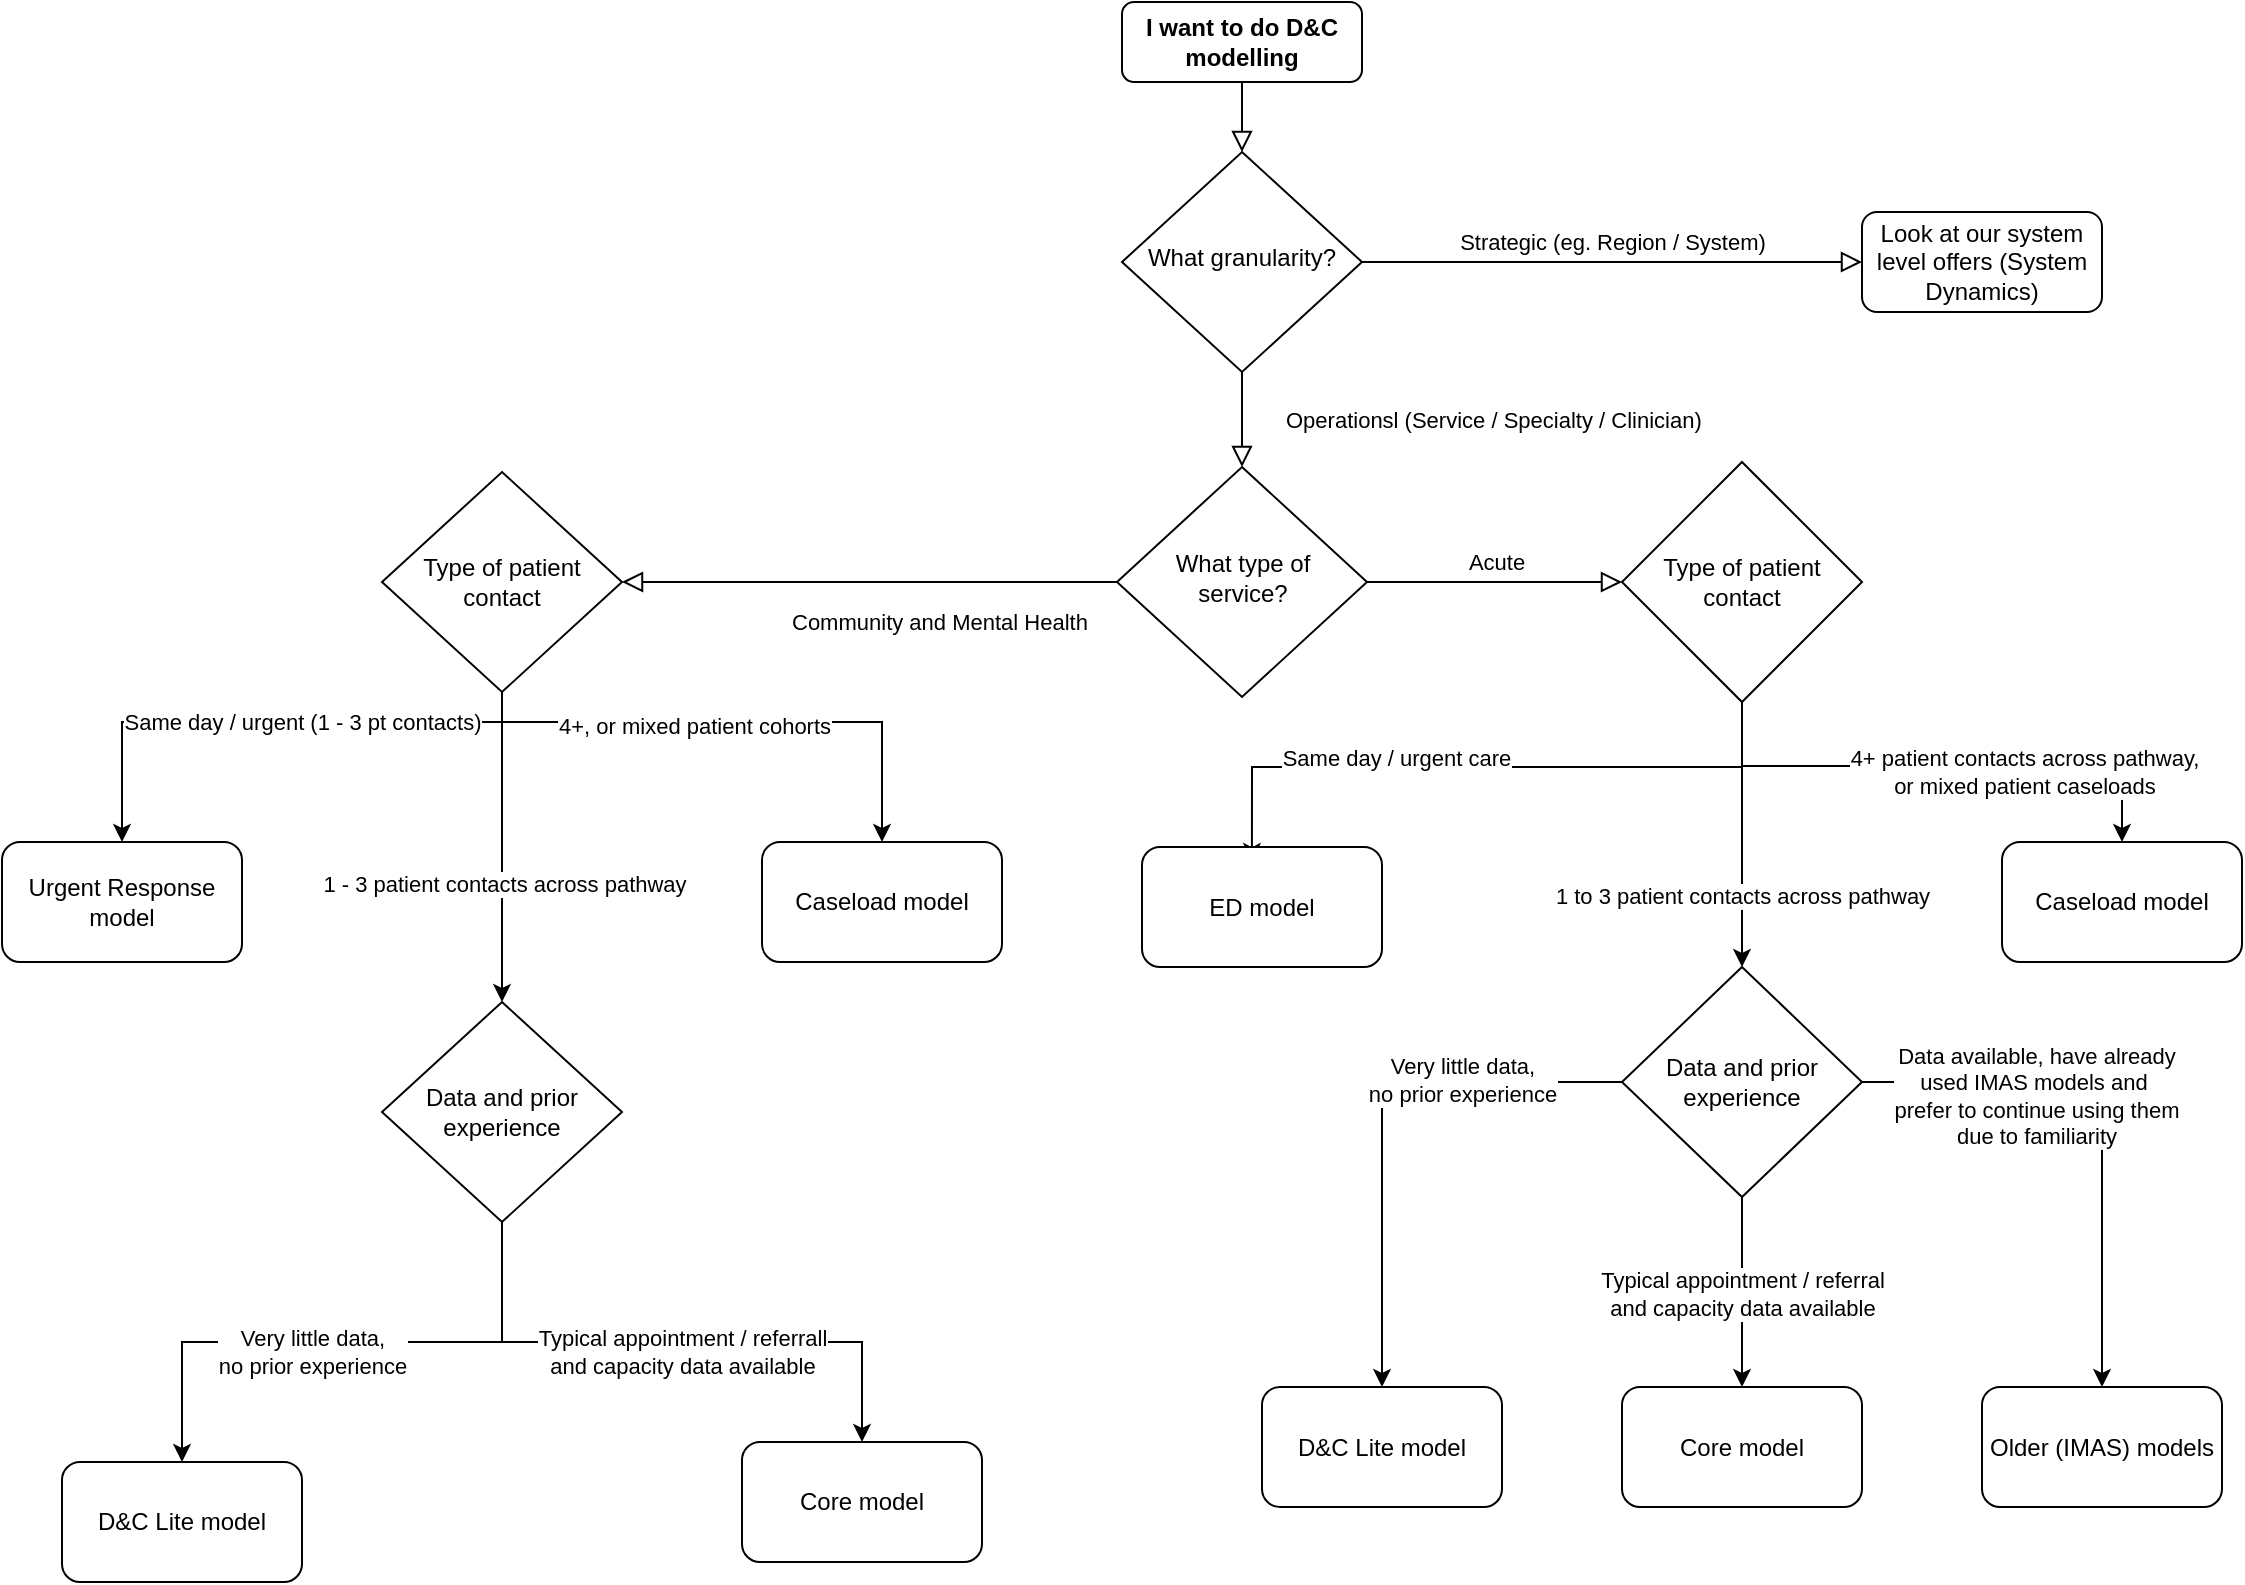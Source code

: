 <mxfile version="21.7.4" type="device">
  <diagram id="C5RBs43oDa-KdzZeNtuy" name="Page-1">
    <mxGraphModel dx="2219" dy="708" grid="1" gridSize="10" guides="1" tooltips="1" connect="1" arrows="1" fold="1" page="1" pageScale="1" pageWidth="1169" pageHeight="827" math="0" shadow="0">
      <root>
        <mxCell id="WIyWlLk6GJQsqaUBKTNV-0" />
        <mxCell id="WIyWlLk6GJQsqaUBKTNV-1" parent="WIyWlLk6GJQsqaUBKTNV-0" />
        <mxCell id="WIyWlLk6GJQsqaUBKTNV-2" value="" style="rounded=0;html=1;jettySize=auto;orthogonalLoop=1;fontSize=11;endArrow=block;endFill=0;endSize=8;strokeWidth=1;shadow=0;labelBackgroundColor=none;edgeStyle=orthogonalEdgeStyle;" parent="WIyWlLk6GJQsqaUBKTNV-1" source="WIyWlLk6GJQsqaUBKTNV-3" target="WIyWlLk6GJQsqaUBKTNV-6" edge="1">
          <mxGeometry relative="1" as="geometry" />
        </mxCell>
        <mxCell id="WIyWlLk6GJQsqaUBKTNV-3" value="I want to do D&amp;amp;C modelling" style="rounded=1;whiteSpace=wrap;html=1;fontSize=12;glass=0;strokeWidth=1;shadow=0;fontStyle=1" parent="WIyWlLk6GJQsqaUBKTNV-1" vertex="1">
          <mxGeometry x="-580" y="19" width="120" height="40" as="geometry" />
        </mxCell>
        <mxCell id="WIyWlLk6GJQsqaUBKTNV-4" value="Operationsl (Service / Specialty / Clinician)" style="rounded=0;html=1;jettySize=auto;orthogonalLoop=1;fontSize=11;endArrow=block;endFill=0;endSize=8;strokeWidth=1;shadow=0;labelBackgroundColor=none;edgeStyle=orthogonalEdgeStyle;align=left;" parent="WIyWlLk6GJQsqaUBKTNV-1" source="WIyWlLk6GJQsqaUBKTNV-6" target="WIyWlLk6GJQsqaUBKTNV-10" edge="1">
          <mxGeometry y="20" relative="1" as="geometry">
            <mxPoint as="offset" />
          </mxGeometry>
        </mxCell>
        <mxCell id="WIyWlLk6GJQsqaUBKTNV-5" value="Strategic (eg. Region / System)" style="edgeStyle=orthogonalEdgeStyle;rounded=0;html=1;jettySize=auto;orthogonalLoop=1;fontSize=11;endArrow=block;endFill=0;endSize=8;strokeWidth=1;shadow=0;labelBackgroundColor=none;" parent="WIyWlLk6GJQsqaUBKTNV-1" source="WIyWlLk6GJQsqaUBKTNV-6" target="WIyWlLk6GJQsqaUBKTNV-7" edge="1">
          <mxGeometry y="10" relative="1" as="geometry">
            <mxPoint as="offset" />
          </mxGeometry>
        </mxCell>
        <mxCell id="WIyWlLk6GJQsqaUBKTNV-6" value="What granularity?" style="rhombus;whiteSpace=wrap;html=1;shadow=0;fontFamily=Helvetica;fontSize=12;align=center;strokeWidth=1;spacing=6;spacingTop=-4;" parent="WIyWlLk6GJQsqaUBKTNV-1" vertex="1">
          <mxGeometry x="-580" y="94" width="120" height="110" as="geometry" />
        </mxCell>
        <UserObject label="Look at our system level offers (System Dynamics)" link="https://future.nhs.uk/Demand_Capacity/view?objectId=37445680" id="WIyWlLk6GJQsqaUBKTNV-7">
          <mxCell style="rounded=1;whiteSpace=wrap;html=1;fontSize=12;glass=0;strokeWidth=1;shadow=0;" parent="WIyWlLk6GJQsqaUBKTNV-1" vertex="1">
            <mxGeometry x="-210" y="124" width="120" height="50" as="geometry" />
          </mxCell>
        </UserObject>
        <mxCell id="WIyWlLk6GJQsqaUBKTNV-8" value="&lt;div style=&quot;&quot;&gt;&lt;span style=&quot;background-color: initial;&quot;&gt;Community and Mental Health&lt;/span&gt;&lt;/div&gt;" style="rounded=0;html=1;jettySize=auto;orthogonalLoop=1;fontSize=11;endArrow=block;endFill=0;endSize=8;strokeWidth=1;shadow=0;labelBackgroundColor=none;edgeStyle=orthogonalEdgeStyle;align=left;entryX=1;entryY=0.5;entryDx=0;entryDy=0;" parent="WIyWlLk6GJQsqaUBKTNV-1" source="WIyWlLk6GJQsqaUBKTNV-10" target="3hPNHfaZrTBT4hm4cYUa-2" edge="1">
          <mxGeometry x="0.333" y="20" relative="1" as="geometry">
            <mxPoint as="offset" />
            <mxPoint x="-880" y="309" as="targetPoint" />
            <Array as="points">
              <mxPoint x="-710" y="309" />
              <mxPoint x="-710" y="309" />
            </Array>
          </mxGeometry>
        </mxCell>
        <mxCell id="WIyWlLk6GJQsqaUBKTNV-9" value="Acute" style="edgeStyle=orthogonalEdgeStyle;rounded=0;html=1;jettySize=auto;orthogonalLoop=1;fontSize=11;endArrow=block;endFill=0;endSize=8;strokeWidth=1;shadow=0;labelBackgroundColor=none;entryX=0;entryY=0.5;entryDx=0;entryDy=0;align=center;exitX=1;exitY=0.5;exitDx=0;exitDy=0;" parent="WIyWlLk6GJQsqaUBKTNV-1" source="WIyWlLk6GJQsqaUBKTNV-10" target="3hPNHfaZrTBT4hm4cYUa-1" edge="1">
          <mxGeometry y="10" relative="1" as="geometry">
            <mxPoint as="offset" />
            <mxPoint x="-557.5" y="311.5" as="sourcePoint" />
            <mxPoint x="-380" y="311.5" as="targetPoint" />
          </mxGeometry>
        </mxCell>
        <mxCell id="WIyWlLk6GJQsqaUBKTNV-10" value="What type of service?" style="rhombus;whiteSpace=wrap;html=1;shadow=0;fontFamily=Helvetica;fontSize=12;align=center;strokeWidth=1;spacing=6;spacingTop=-4;" parent="WIyWlLk6GJQsqaUBKTNV-1" vertex="1">
          <mxGeometry x="-582.5" y="251.5" width="125" height="115" as="geometry" />
        </mxCell>
        <mxCell id="3hPNHfaZrTBT4hm4cYUa-14" value="" style="edgeStyle=orthogonalEdgeStyle;rounded=0;orthogonalLoop=1;jettySize=auto;html=1;entryX=0.5;entryY=0;entryDx=0;entryDy=0;" parent="WIyWlLk6GJQsqaUBKTNV-1" source="3hPNHfaZrTBT4hm4cYUa-1" target="3hPNHfaZrTBT4hm4cYUa-23" edge="1">
          <mxGeometry relative="1" as="geometry">
            <mxPoint x="-270" y="571.5" as="targetPoint" />
          </mxGeometry>
        </mxCell>
        <mxCell id="3hPNHfaZrTBT4hm4cYUa-21" value="1 to 3 patient contacts across pathway" style="edgeLabel;html=1;align=center;verticalAlign=middle;resizable=0;points=[];" parent="3hPNHfaZrTBT4hm4cYUa-14" vertex="1" connectable="0">
          <mxGeometry x="0.457" relative="1" as="geometry">
            <mxPoint as="offset" />
          </mxGeometry>
        </mxCell>
        <mxCell id="3hPNHfaZrTBT4hm4cYUa-18" style="edgeStyle=orthogonalEdgeStyle;rounded=0;orthogonalLoop=1;jettySize=auto;html=1;entryX=0.458;entryY=0.117;entryDx=0;entryDy=0;entryPerimeter=0;" parent="WIyWlLk6GJQsqaUBKTNV-1" source="3hPNHfaZrTBT4hm4cYUa-1" target="3hPNHfaZrTBT4hm4cYUa-6" edge="1">
          <mxGeometry relative="1" as="geometry">
            <Array as="points">
              <mxPoint x="-270" y="401.5" />
              <mxPoint x="-515" y="401.5" />
            </Array>
          </mxGeometry>
        </mxCell>
        <mxCell id="3hPNHfaZrTBT4hm4cYUa-20" value="Same day / urgent care" style="edgeLabel;html=1;align=center;verticalAlign=middle;resizable=0;points=[];" parent="3hPNHfaZrTBT4hm4cYUa-18" vertex="1" connectable="0">
          <mxGeometry x="0.267" y="-5" relative="1" as="geometry">
            <mxPoint as="offset" />
          </mxGeometry>
        </mxCell>
        <mxCell id="3hPNHfaZrTBT4hm4cYUa-19" style="edgeStyle=orthogonalEdgeStyle;rounded=0;orthogonalLoop=1;jettySize=auto;html=1;entryX=0.5;entryY=0;entryDx=0;entryDy=0;" parent="WIyWlLk6GJQsqaUBKTNV-1" source="3hPNHfaZrTBT4hm4cYUa-1" target="3hPNHfaZrTBT4hm4cYUa-8" edge="1">
          <mxGeometry relative="1" as="geometry">
            <Array as="points">
              <mxPoint x="-270" y="401" />
              <mxPoint x="-80" y="401" />
            </Array>
          </mxGeometry>
        </mxCell>
        <mxCell id="3hPNHfaZrTBT4hm4cYUa-22" value="4+ patient contacts across pathway, &lt;br&gt;or mixed patient caseloads" style="edgeLabel;html=1;align=center;verticalAlign=middle;resizable=0;points=[];" parent="3hPNHfaZrTBT4hm4cYUa-19" vertex="1" connectable="0">
          <mxGeometry x="0.329" y="-3" relative="1" as="geometry">
            <mxPoint as="offset" />
          </mxGeometry>
        </mxCell>
        <mxCell id="3hPNHfaZrTBT4hm4cYUa-1" value="Type of patient contact" style="rhombus;whiteSpace=wrap;html=1;" parent="WIyWlLk6GJQsqaUBKTNV-1" vertex="1">
          <mxGeometry x="-330" y="249" width="120" height="120" as="geometry" />
        </mxCell>
        <mxCell id="3hPNHfaZrTBT4hm4cYUa-42" style="edgeStyle=orthogonalEdgeStyle;rounded=0;orthogonalLoop=1;jettySize=auto;html=1;entryX=0.5;entryY=0;entryDx=0;entryDy=0;" parent="WIyWlLk6GJQsqaUBKTNV-1" source="3hPNHfaZrTBT4hm4cYUa-2" target="3hPNHfaZrTBT4hm4cYUa-36" edge="1">
          <mxGeometry relative="1" as="geometry" />
        </mxCell>
        <mxCell id="3hPNHfaZrTBT4hm4cYUa-45" value="1 - 3 patient contacts across pathway" style="edgeLabel;html=1;align=center;verticalAlign=middle;resizable=0;points=[];" parent="3hPNHfaZrTBT4hm4cYUa-42" vertex="1" connectable="0">
          <mxGeometry x="0.24" y="1" relative="1" as="geometry">
            <mxPoint as="offset" />
          </mxGeometry>
        </mxCell>
        <mxCell id="3hPNHfaZrTBT4hm4cYUa-43" style="edgeStyle=orthogonalEdgeStyle;rounded=0;orthogonalLoop=1;jettySize=auto;html=1;entryX=0.5;entryY=0;entryDx=0;entryDy=0;" parent="WIyWlLk6GJQsqaUBKTNV-1" source="3hPNHfaZrTBT4hm4cYUa-2" target="3hPNHfaZrTBT4hm4cYUa-34" edge="1">
          <mxGeometry relative="1" as="geometry">
            <Array as="points">
              <mxPoint x="-890" y="379" />
              <mxPoint x="-700" y="379" />
            </Array>
          </mxGeometry>
        </mxCell>
        <mxCell id="3hPNHfaZrTBT4hm4cYUa-44" value="4+, or mixed patient cohorts" style="edgeLabel;html=1;align=center;verticalAlign=middle;resizable=0;points=[];" parent="3hPNHfaZrTBT4hm4cYUa-43" vertex="1" connectable="0">
          <mxGeometry x="-0.167" y="-2" relative="1" as="geometry">
            <mxPoint as="offset" />
          </mxGeometry>
        </mxCell>
        <mxCell id="3hPNHfaZrTBT4hm4cYUa-51" style="edgeStyle=orthogonalEdgeStyle;rounded=0;orthogonalLoop=1;jettySize=auto;html=1;entryX=0.5;entryY=0;entryDx=0;entryDy=0;" parent="WIyWlLk6GJQsqaUBKTNV-1" source="3hPNHfaZrTBT4hm4cYUa-2" target="3hPNHfaZrTBT4hm4cYUa-31" edge="1">
          <mxGeometry relative="1" as="geometry">
            <Array as="points">
              <mxPoint x="-890" y="379" />
              <mxPoint x="-1080" y="379" />
            </Array>
          </mxGeometry>
        </mxCell>
        <mxCell id="3hPNHfaZrTBT4hm4cYUa-52" value="Same day / urgent (1 - 3 pt contacts)" style="edgeLabel;html=1;align=center;verticalAlign=middle;resizable=0;points=[];" parent="3hPNHfaZrTBT4hm4cYUa-51" vertex="1" connectable="0">
          <mxGeometry x="-0.132" relative="1" as="geometry">
            <mxPoint as="offset" />
          </mxGeometry>
        </mxCell>
        <mxCell id="3hPNHfaZrTBT4hm4cYUa-2" value="Type of patient contact" style="rhombus;whiteSpace=wrap;html=1;" parent="WIyWlLk6GJQsqaUBKTNV-1" vertex="1">
          <mxGeometry x="-950" y="254" width="120" height="110" as="geometry" />
        </mxCell>
        <UserObject label="ED model" link="https://www.england.nhs.uk/ourwork/demand-and-capacity/service-level-demand-and-capacity-planning/models/demand-and-capacity-emergency-department-model/" id="3hPNHfaZrTBT4hm4cYUa-6">
          <mxCell style="rounded=1;whiteSpace=wrap;html=1;" parent="WIyWlLk6GJQsqaUBKTNV-1" vertex="1">
            <mxGeometry x="-570" y="441.5" width="120" height="60" as="geometry" />
          </mxCell>
        </UserObject>
        <UserObject label="Caseload model" link="https://future.nhs.uk/Demand_Capacity/view?objectID=25729104" id="3hPNHfaZrTBT4hm4cYUa-8">
          <mxCell style="rounded=1;whiteSpace=wrap;html=1;" parent="WIyWlLk6GJQsqaUBKTNV-1" vertex="1">
            <mxGeometry x="-140" y="439" width="120" height="60" as="geometry" />
          </mxCell>
        </UserObject>
        <UserObject label="D&amp;amp;C Lite model" link="https://future.nhs.uk/Demand_Capacity/view?objectID=34047120" id="3hPNHfaZrTBT4hm4cYUa-10">
          <mxCell style="rounded=1;whiteSpace=wrap;html=1;" parent="WIyWlLk6GJQsqaUBKTNV-1" vertex="1">
            <mxGeometry x="-510" y="711.5" width="120" height="60" as="geometry" />
          </mxCell>
        </UserObject>
        <UserObject label="Older (IMAS) models" link="https://www.england.nhs.uk/ourwork/demand-and-capacity/service-level-demand-and-capacity-planning/models/" id="3hPNHfaZrTBT4hm4cYUa-11">
          <mxCell style="rounded=1;whiteSpace=wrap;html=1;" parent="WIyWlLk6GJQsqaUBKTNV-1" vertex="1">
            <mxGeometry x="-150" y="711.5" width="120" height="60" as="geometry" />
          </mxCell>
        </UserObject>
        <mxCell id="3hPNHfaZrTBT4hm4cYUa-25" style="edgeStyle=orthogonalEdgeStyle;rounded=0;orthogonalLoop=1;jettySize=auto;html=1;entryX=0.5;entryY=0;entryDx=0;entryDy=0;" parent="WIyWlLk6GJQsqaUBKTNV-1" source="3hPNHfaZrTBT4hm4cYUa-23" target="3hPNHfaZrTBT4hm4cYUa-10" edge="1">
          <mxGeometry relative="1" as="geometry" />
        </mxCell>
        <mxCell id="3hPNHfaZrTBT4hm4cYUa-26" value="Very little data,&lt;br&gt;no prior experience" style="edgeLabel;html=1;align=center;verticalAlign=middle;resizable=0;points=[];" parent="3hPNHfaZrTBT4hm4cYUa-25" vertex="1" connectable="0">
          <mxGeometry x="-0.413" y="-1" relative="1" as="geometry">
            <mxPoint as="offset" />
          </mxGeometry>
        </mxCell>
        <mxCell id="3hPNHfaZrTBT4hm4cYUa-27" style="edgeStyle=orthogonalEdgeStyle;rounded=0;orthogonalLoop=1;jettySize=auto;html=1;entryX=0.5;entryY=0;entryDx=0;entryDy=0;" parent="WIyWlLk6GJQsqaUBKTNV-1" source="3hPNHfaZrTBT4hm4cYUa-23" target="3hPNHfaZrTBT4hm4cYUa-24" edge="1">
          <mxGeometry relative="1" as="geometry" />
        </mxCell>
        <mxCell id="3hPNHfaZrTBT4hm4cYUa-28" value="Typical appointment / referral &lt;br&gt;and capacity data available" style="edgeLabel;html=1;align=center;verticalAlign=middle;resizable=0;points=[];" parent="3hPNHfaZrTBT4hm4cYUa-27" vertex="1" connectable="0">
          <mxGeometry x="0.011" relative="1" as="geometry">
            <mxPoint as="offset" />
          </mxGeometry>
        </mxCell>
        <mxCell id="3hPNHfaZrTBT4hm4cYUa-29" style="edgeStyle=orthogonalEdgeStyle;rounded=0;orthogonalLoop=1;jettySize=auto;html=1;entryX=0.5;entryY=0;entryDx=0;entryDy=0;" parent="WIyWlLk6GJQsqaUBKTNV-1" source="3hPNHfaZrTBT4hm4cYUa-23" target="3hPNHfaZrTBT4hm4cYUa-11" edge="1">
          <mxGeometry relative="1" as="geometry" />
        </mxCell>
        <mxCell id="3hPNHfaZrTBT4hm4cYUa-30" value="Data available, have already&lt;br&gt;used IMAS models and&amp;nbsp;&lt;br&gt;prefer to continue using them&lt;br&gt;due to familiarity" style="edgeLabel;html=1;align=center;verticalAlign=middle;resizable=0;points=[];" parent="3hPNHfaZrTBT4hm4cYUa-29" vertex="1" connectable="0">
          <mxGeometry x="-0.361" y="-6" relative="1" as="geometry">
            <mxPoint y="1" as="offset" />
          </mxGeometry>
        </mxCell>
        <mxCell id="3hPNHfaZrTBT4hm4cYUa-23" value="Data and prior experience" style="rhombus;whiteSpace=wrap;html=1;" parent="WIyWlLk6GJQsqaUBKTNV-1" vertex="1">
          <mxGeometry x="-330" y="501.5" width="120" height="115" as="geometry" />
        </mxCell>
        <UserObject label="Core model" link="https://www.england.nhs.uk/ourwork/demand-and-capacity/service-level-demand-and-capacity-planning/models/demand-and-capacity-core-model/" id="3hPNHfaZrTBT4hm4cYUa-24">
          <mxCell style="rounded=1;whiteSpace=wrap;html=1;" parent="WIyWlLk6GJQsqaUBKTNV-1" vertex="1">
            <mxGeometry x="-330" y="711.5" width="120" height="60" as="geometry" />
          </mxCell>
        </UserObject>
        <UserObject label="Urgent Response model" link="https://future.nhs.uk/Demand_Capacity/view?objectID=25728976" id="3hPNHfaZrTBT4hm4cYUa-31">
          <mxCell style="rounded=1;whiteSpace=wrap;html=1;" parent="WIyWlLk6GJQsqaUBKTNV-1" vertex="1">
            <mxGeometry x="-1140" y="439" width="120" height="60" as="geometry" />
          </mxCell>
        </UserObject>
        <UserObject label="D&amp;amp;C Lite model" link="https://future.nhs.uk/Demand_Capacity/view?objectID=34047120" id="3hPNHfaZrTBT4hm4cYUa-32">
          <mxCell style="rounded=1;whiteSpace=wrap;html=1;" parent="WIyWlLk6GJQsqaUBKTNV-1" vertex="1">
            <mxGeometry x="-1110" y="749" width="120" height="60" as="geometry" />
          </mxCell>
        </UserObject>
        <UserObject label="Core model" link="https://www.england.nhs.uk/ourwork/demand-and-capacity/service-level-demand-and-capacity-planning/models/demand-and-capacity-core-model/" id="3hPNHfaZrTBT4hm4cYUa-33">
          <mxCell style="rounded=1;whiteSpace=wrap;html=1;" parent="WIyWlLk6GJQsqaUBKTNV-1" vertex="1">
            <mxGeometry x="-770" y="739" width="120" height="60" as="geometry" />
          </mxCell>
        </UserObject>
        <UserObject label="Caseload model" link="https://future.nhs.uk/Demand_Capacity/view?objectID=25729104" id="3hPNHfaZrTBT4hm4cYUa-34">
          <mxCell style="rounded=1;whiteSpace=wrap;html=1;" parent="WIyWlLk6GJQsqaUBKTNV-1" vertex="1">
            <mxGeometry x="-760" y="439" width="120" height="60" as="geometry" />
          </mxCell>
        </UserObject>
        <mxCell id="3hPNHfaZrTBT4hm4cYUa-46" style="edgeStyle=orthogonalEdgeStyle;rounded=0;orthogonalLoop=1;jettySize=auto;html=1;entryX=0.5;entryY=0;entryDx=0;entryDy=0;" parent="WIyWlLk6GJQsqaUBKTNV-1" source="3hPNHfaZrTBT4hm4cYUa-36" target="3hPNHfaZrTBT4hm4cYUa-32" edge="1">
          <mxGeometry relative="1" as="geometry">
            <Array as="points">
              <mxPoint x="-890" y="689" />
              <mxPoint x="-1050" y="689" />
            </Array>
          </mxGeometry>
        </mxCell>
        <mxCell id="3hPNHfaZrTBT4hm4cYUa-48" value="Very little data,&lt;br&gt;no prior experience" style="edgeLabel;html=1;align=center;verticalAlign=middle;resizable=0;points=[];" parent="3hPNHfaZrTBT4hm4cYUa-46" vertex="1" connectable="0">
          <mxGeometry x="0.11" y="5" relative="1" as="geometry">
            <mxPoint as="offset" />
          </mxGeometry>
        </mxCell>
        <mxCell id="3hPNHfaZrTBT4hm4cYUa-47" value="" style="edgeStyle=orthogonalEdgeStyle;rounded=0;orthogonalLoop=1;jettySize=auto;html=1;" parent="WIyWlLk6GJQsqaUBKTNV-1" source="3hPNHfaZrTBT4hm4cYUa-36" target="3hPNHfaZrTBT4hm4cYUa-33" edge="1">
          <mxGeometry relative="1" as="geometry">
            <Array as="points">
              <mxPoint x="-890" y="689" />
              <mxPoint x="-710" y="689" />
            </Array>
          </mxGeometry>
        </mxCell>
        <mxCell id="3hPNHfaZrTBT4hm4cYUa-50" value="Typical appointment / referrall&lt;br&gt;and capacity data available" style="edgeLabel;html=1;align=center;verticalAlign=middle;resizable=0;points=[];" parent="3hPNHfaZrTBT4hm4cYUa-47" vertex="1" connectable="0">
          <mxGeometry x="0.031" y="-5" relative="1" as="geometry">
            <mxPoint as="offset" />
          </mxGeometry>
        </mxCell>
        <mxCell id="3hPNHfaZrTBT4hm4cYUa-36" value="Data and prior experience" style="rhombus;whiteSpace=wrap;html=1;" parent="WIyWlLk6GJQsqaUBKTNV-1" vertex="1">
          <mxGeometry x="-950" y="519" width="120" height="110" as="geometry" />
        </mxCell>
      </root>
    </mxGraphModel>
  </diagram>
</mxfile>
